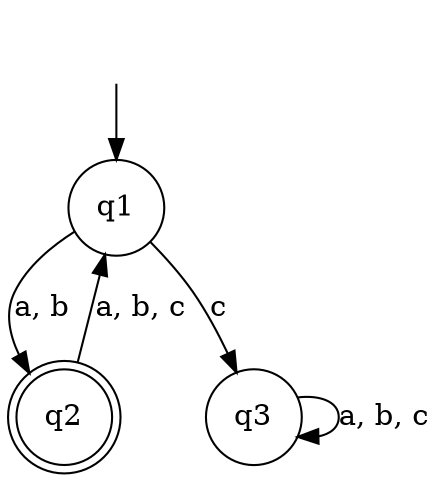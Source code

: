 digraph Automaton {

q1 [shape = circle];

q2 [shape = doublecircle];

q3 [shape = circle];

_nil [style = invis];

_nil -> q1;

q3 -> q3 [label = "a, b, c"];

q1 -> q2 [label = "a, b"];

q1 -> q3 [label = "c"];

q2 -> q1 [label = "a, b, c"];

}
